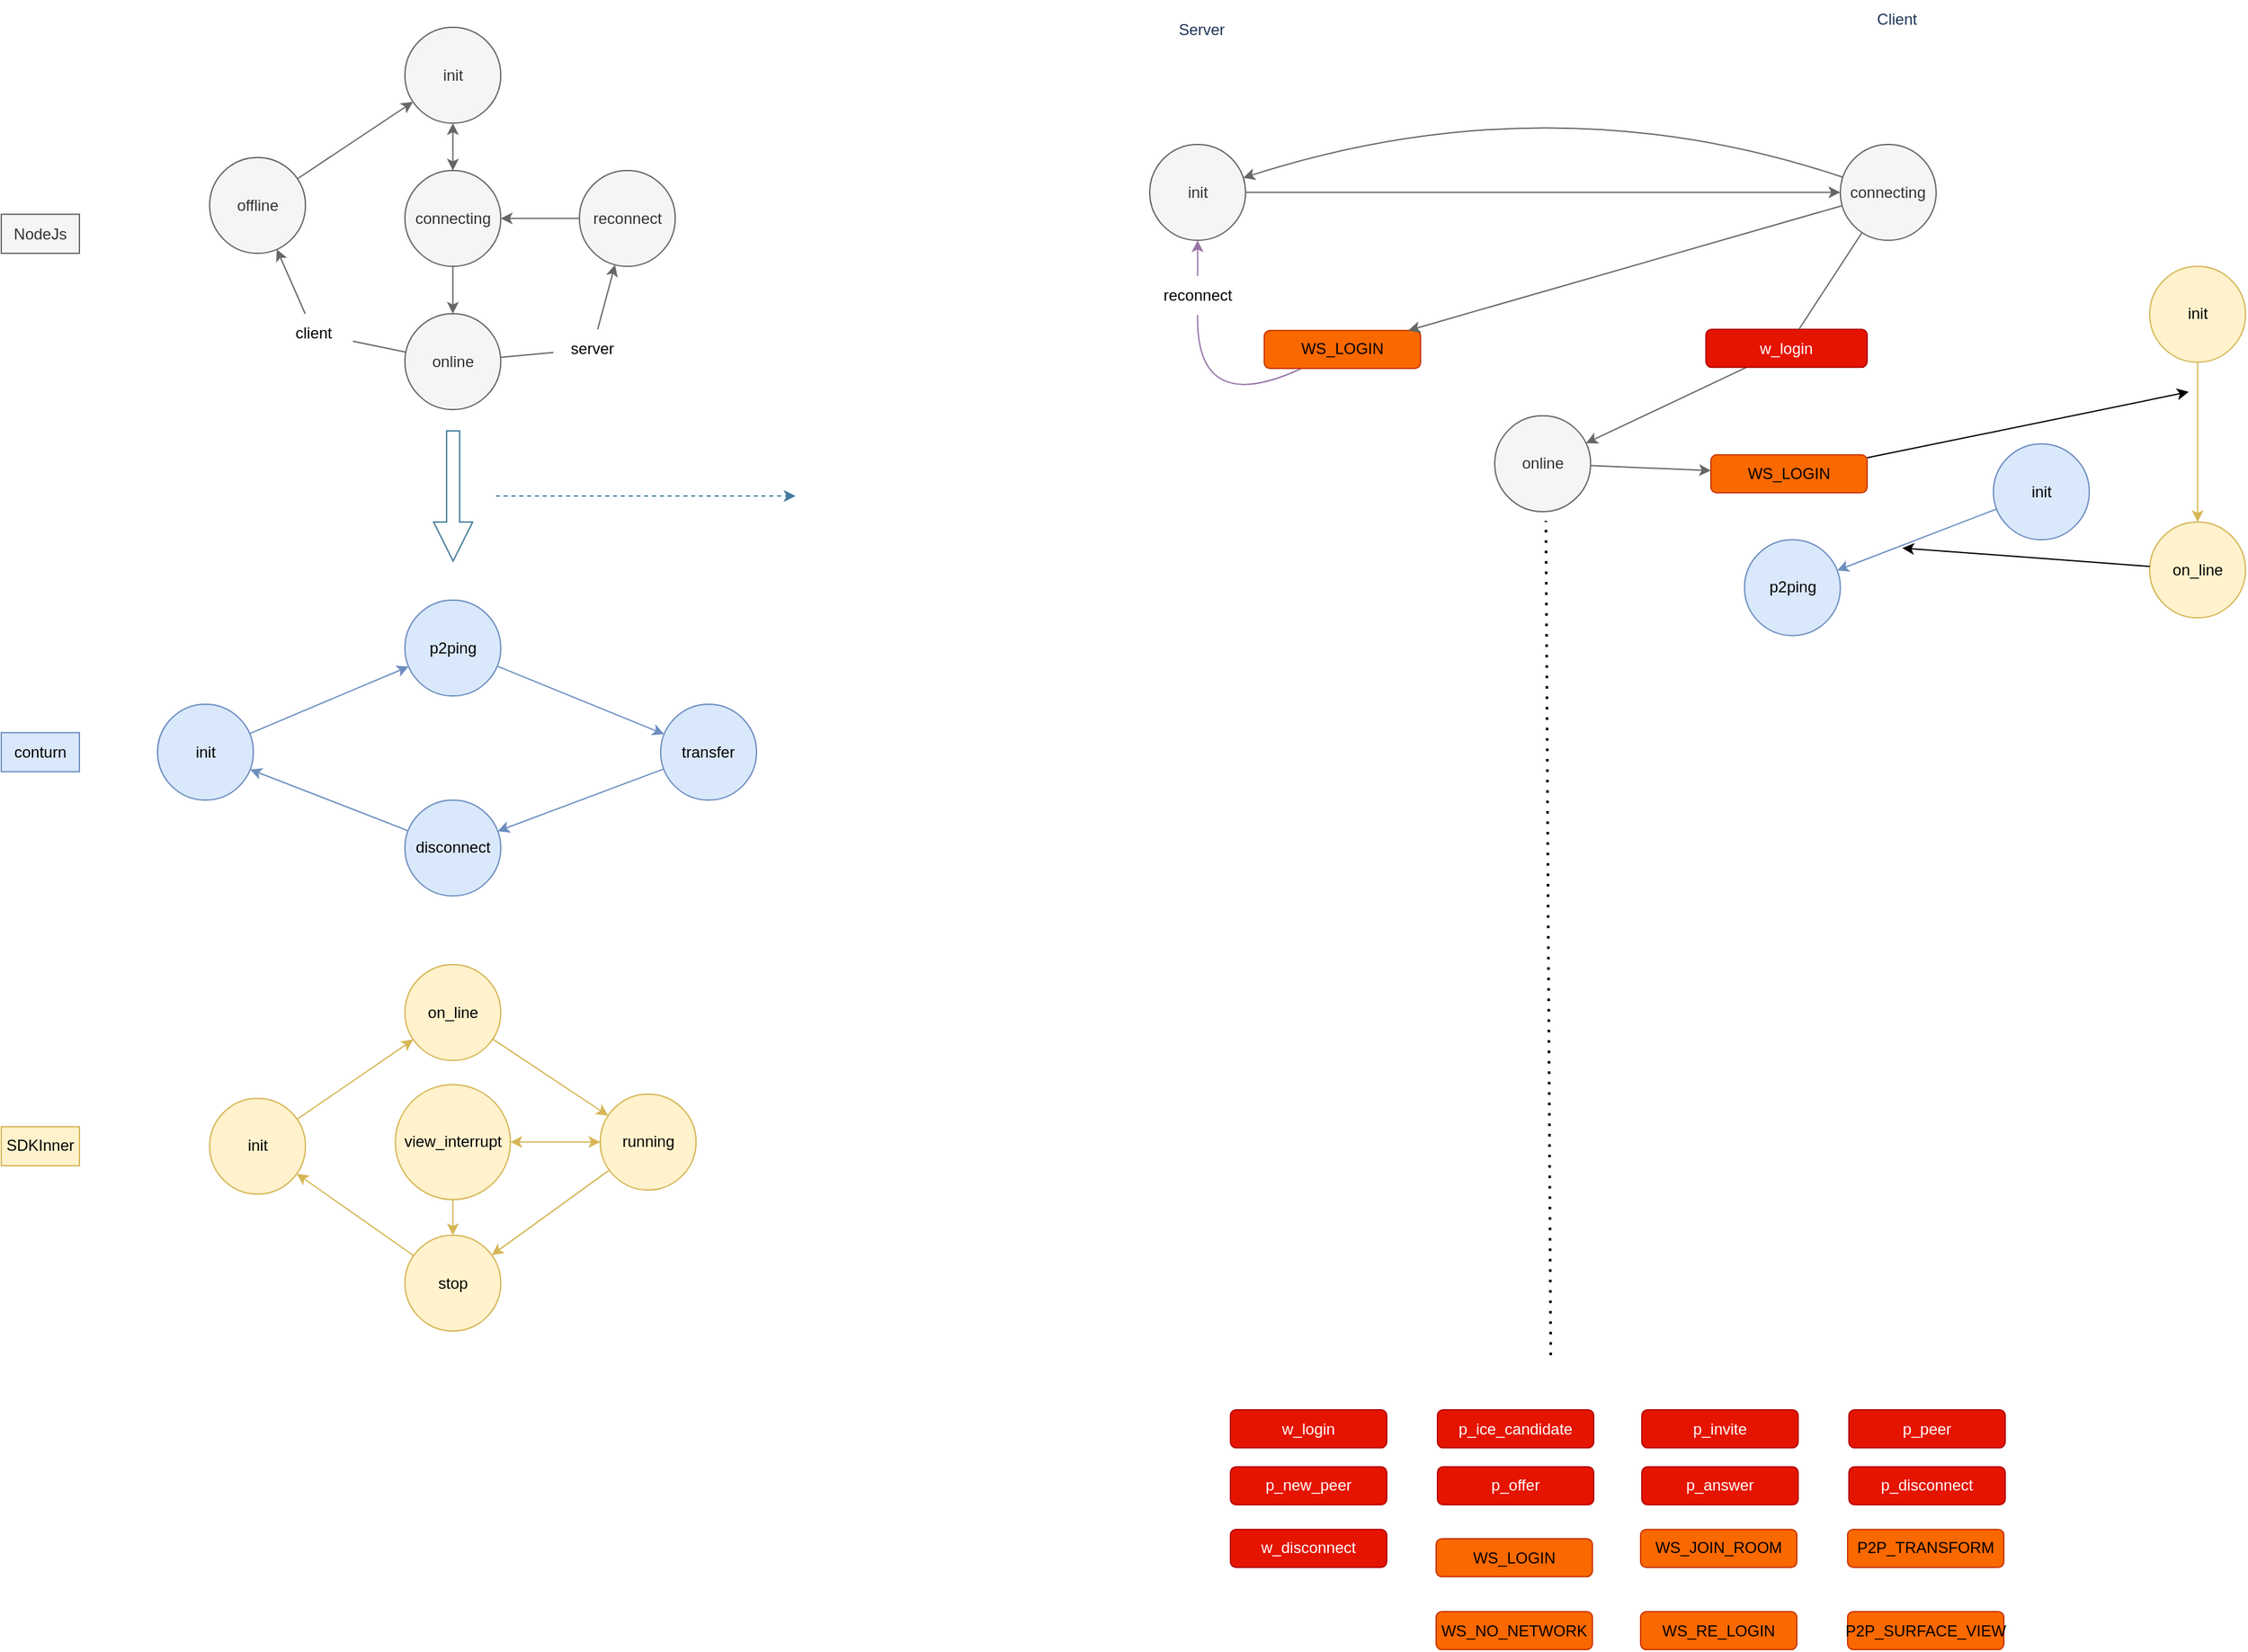 <mxfile version="15.6.1" type="github">
  <diagram id="WvI7xj2JxLElWfbSfk-D" name="第 1 页">
    <mxGraphModel dx="1494" dy="1303" grid="1" gridSize="10" guides="1" tooltips="1" connect="1" arrows="1" fold="1" page="0" pageScale="1" pageWidth="850" pageHeight="1100" background="#FFFFFF" math="1" shadow="0">
      <root>
        <mxCell id="0" />
        <mxCell id="1" parent="0" />
        <mxCell id="RrEIbxPZKFdUbsYzOAZt-2" value="init" style="ellipse;whiteSpace=wrap;html=1;aspect=fixed;fillColor=#dae8fc;strokeColor=#6c8ebf;" vertex="1" parent="1">
          <mxGeometry x="170" y="170" width="73.6" height="73.6" as="geometry" />
        </mxCell>
        <mxCell id="RrEIbxPZKFdUbsYzOAZt-3" value="p2ping" style="ellipse;whiteSpace=wrap;html=1;aspect=fixed;fillColor=#dae8fc;strokeColor=#6c8ebf;" vertex="1" parent="1">
          <mxGeometry x="360.0" y="90" width="73.6" height="73.6" as="geometry" />
        </mxCell>
        <mxCell id="RrEIbxPZKFdUbsYzOAZt-4" value="transfer" style="ellipse;whiteSpace=wrap;html=1;aspect=fixed;fillColor=#dae8fc;strokeColor=#6c8ebf;" vertex="1" parent="1">
          <mxGeometry x="556.4" y="170" width="73.6" height="73.6" as="geometry" />
        </mxCell>
        <mxCell id="RrEIbxPZKFdUbsYzOAZt-5" value="disconnect" style="ellipse;whiteSpace=wrap;html=1;aspect=fixed;fillColor=#dae8fc;strokeColor=#6c8ebf;" vertex="1" parent="1">
          <mxGeometry x="360" y="243.6" width="73.6" height="73.6" as="geometry" />
        </mxCell>
        <mxCell id="RrEIbxPZKFdUbsYzOAZt-15" value="" style="curved=1;endArrow=classic;html=1;rounded=0;strokeColor=#6c8ebf;fontColor=#1D3557;labelBackgroundColor=#F1FAEE;fillColor=#dae8fc;" edge="1" parent="1" source="RrEIbxPZKFdUbsYzOAZt-3" target="RrEIbxPZKFdUbsYzOAZt-4">
          <mxGeometry width="50" height="50" relative="1" as="geometry">
            <mxPoint x="453.2" y="346.8" as="sourcePoint" />
            <mxPoint x="603.2" y="253.6" as="targetPoint" />
            <Array as="points" />
          </mxGeometry>
        </mxCell>
        <mxCell id="RrEIbxPZKFdUbsYzOAZt-16" value="" style="curved=1;endArrow=classic;html=1;rounded=0;strokeColor=#6c8ebf;fontColor=#1D3557;labelBackgroundColor=#F1FAEE;fillColor=#dae8fc;" edge="1" parent="1" source="RrEIbxPZKFdUbsYzOAZt-2" target="RrEIbxPZKFdUbsYzOAZt-3">
          <mxGeometry width="50" height="50" relative="1" as="geometry">
            <mxPoint x="463.2" y="356.8" as="sourcePoint" />
            <mxPoint x="613.2" y="263.6" as="targetPoint" />
            <Array as="points" />
          </mxGeometry>
        </mxCell>
        <mxCell id="RrEIbxPZKFdUbsYzOAZt-17" value="" style="curved=1;endArrow=classic;html=1;rounded=0;strokeColor=#6c8ebf;fontColor=#1D3557;labelBackgroundColor=#F1FAEE;fillColor=#dae8fc;" edge="1" parent="1" source="RrEIbxPZKFdUbsYzOAZt-5" target="RrEIbxPZKFdUbsYzOAZt-2">
          <mxGeometry width="50" height="50" relative="1" as="geometry">
            <mxPoint x="473.2" y="366.8" as="sourcePoint" />
            <mxPoint x="623.2" y="273.6" as="targetPoint" />
            <Array as="points" />
          </mxGeometry>
        </mxCell>
        <mxCell id="RrEIbxPZKFdUbsYzOAZt-18" value="" style="curved=1;endArrow=classic;html=1;rounded=0;strokeColor=#6c8ebf;fontColor=#1D3557;labelBackgroundColor=#F1FAEE;fillColor=#dae8fc;" edge="1" parent="1" source="RrEIbxPZKFdUbsYzOAZt-4" target="RrEIbxPZKFdUbsYzOAZt-5">
          <mxGeometry width="50" height="50" relative="1" as="geometry">
            <mxPoint x="483.2" y="376.8" as="sourcePoint" />
            <mxPoint x="633.2" y="283.6" as="targetPoint" />
            <Array as="points" />
          </mxGeometry>
        </mxCell>
        <mxCell id="RrEIbxPZKFdUbsYzOAZt-19" value="conturn" style="text;html=1;strokeColor=#6c8ebf;fillColor=#dae8fc;align=center;verticalAlign=middle;whiteSpace=wrap;rounded=0;" vertex="1" parent="1">
          <mxGeometry x="50" y="191.8" width="60" height="30" as="geometry" />
        </mxCell>
        <mxCell id="RrEIbxPZKFdUbsYzOAZt-20" value="init" style="ellipse;whiteSpace=wrap;html=1;aspect=fixed;fillColor=#f5f5f5;strokeColor=#666666;fontColor=#333333;" vertex="1" parent="1">
          <mxGeometry x="360" y="-350" width="73.6" height="73.6" as="geometry" />
        </mxCell>
        <mxCell id="RrEIbxPZKFdUbsYzOAZt-21" value="connecting" style="ellipse;whiteSpace=wrap;html=1;aspect=fixed;fillColor=#f5f5f5;strokeColor=#666666;fontColor=#333333;" vertex="1" parent="1">
          <mxGeometry x="360.0" y="-240.0" width="73.6" height="73.6" as="geometry" />
        </mxCell>
        <mxCell id="RrEIbxPZKFdUbsYzOAZt-22" value="online" style="ellipse;whiteSpace=wrap;html=1;aspect=fixed;fillColor=#f5f5f5;strokeColor=#666666;fontColor=#333333;" vertex="1" parent="1">
          <mxGeometry x="360" y="-130" width="73.6" height="73.6" as="geometry" />
        </mxCell>
        <mxCell id="RrEIbxPZKFdUbsYzOAZt-23" value="offline" style="ellipse;whiteSpace=wrap;html=1;aspect=fixed;fillColor=#f5f5f5;strokeColor=#666666;fontColor=#333333;" vertex="1" parent="1">
          <mxGeometry x="210" y="-250.0" width="73.6" height="73.6" as="geometry" />
        </mxCell>
        <mxCell id="RrEIbxPZKFdUbsYzOAZt-24" value="" style="curved=1;endArrow=classic;html=1;rounded=0;strokeColor=#666666;fontColor=#1D3557;labelBackgroundColor=#F1FAEE;fillColor=#f5f5f5;" edge="1" parent="1" source="RrEIbxPZKFdUbsYzOAZt-21" target="RrEIbxPZKFdUbsYzOAZt-22">
          <mxGeometry width="50" height="50" relative="1" as="geometry">
            <mxPoint x="443.2" y="-13.2" as="sourcePoint" />
            <mxPoint x="593.2" y="-106.4" as="targetPoint" />
            <Array as="points" />
          </mxGeometry>
        </mxCell>
        <mxCell id="RrEIbxPZKFdUbsYzOAZt-25" value="" style="curved=1;endArrow=classic;html=1;rounded=0;strokeColor=#666666;fontColor=#1D3557;labelBackgroundColor=#F1FAEE;fillColor=#f5f5f5;startArrow=classic;startFill=1;" edge="1" parent="1" source="RrEIbxPZKFdUbsYzOAZt-20" target="RrEIbxPZKFdUbsYzOAZt-21">
          <mxGeometry width="50" height="50" relative="1" as="geometry">
            <mxPoint x="453.2" y="-3.2" as="sourcePoint" />
            <mxPoint x="603.2" y="-96.4" as="targetPoint" />
            <Array as="points" />
          </mxGeometry>
        </mxCell>
        <mxCell id="RrEIbxPZKFdUbsYzOAZt-26" value="" style="curved=1;endArrow=classic;html=1;rounded=0;strokeColor=#666666;fontColor=#1D3557;labelBackgroundColor=#F1FAEE;fillColor=#f5f5f5;" edge="1" parent="1" source="RrEIbxPZKFdUbsYzOAZt-23" target="RrEIbxPZKFdUbsYzOAZt-20">
          <mxGeometry width="50" height="50" relative="1" as="geometry">
            <mxPoint x="463.2" y="6.8" as="sourcePoint" />
            <mxPoint x="613.2" y="-86.4" as="targetPoint" />
            <Array as="points" />
          </mxGeometry>
        </mxCell>
        <mxCell id="RrEIbxPZKFdUbsYzOAZt-27" value="" style="curved=1;endArrow=classic;html=1;rounded=0;startArrow=none;strokeColor=#666666;fontColor=#1D3557;labelBackgroundColor=#F1FAEE;fillColor=#f5f5f5;" edge="1" parent="1" source="RrEIbxPZKFdUbsYzOAZt-38" target="RrEIbxPZKFdUbsYzOAZt-23">
          <mxGeometry width="50" height="50" relative="1" as="geometry">
            <mxPoint x="473.2" y="16.8" as="sourcePoint" />
            <mxPoint x="623.2" y="-76.4" as="targetPoint" />
            <Array as="points" />
          </mxGeometry>
        </mxCell>
        <mxCell id="RrEIbxPZKFdUbsYzOAZt-28" value="NodeJs" style="text;html=1;strokeColor=#666666;fillColor=#f5f5f5;align=center;verticalAlign=middle;whiteSpace=wrap;rounded=0;fontColor=#333333;" vertex="1" parent="1">
          <mxGeometry x="50" y="-206.4" width="60" height="30" as="geometry" />
        </mxCell>
        <mxCell id="RrEIbxPZKFdUbsYzOAZt-30" value="reconnect" style="ellipse;whiteSpace=wrap;html=1;aspect=fixed;fillColor=#f5f5f5;strokeColor=#666666;fontColor=#333333;" vertex="1" parent="1">
          <mxGeometry x="494.0" y="-240" width="73.6" height="73.6" as="geometry" />
        </mxCell>
        <mxCell id="RrEIbxPZKFdUbsYzOAZt-31" value="" style="curved=1;endArrow=classic;html=1;rounded=0;startArrow=none;strokeColor=#666666;fontColor=#1D3557;labelBackgroundColor=#F1FAEE;fillColor=#f5f5f5;" edge="1" parent="1" target="RrEIbxPZKFdUbsYzOAZt-30" source="RrEIbxPZKFdUbsYzOAZt-36">
          <mxGeometry width="50" height="50" relative="1" as="geometry">
            <mxPoint x="540.002" y="-352.797" as="sourcePoint" />
            <mxPoint x="702.95" y="-240.43" as="targetPoint" />
            <Array as="points" />
          </mxGeometry>
        </mxCell>
        <mxCell id="RrEIbxPZKFdUbsYzOAZt-32" value="" style="curved=1;endArrow=classic;html=1;rounded=0;strokeColor=#666666;fontColor=#1D3557;labelBackgroundColor=#F1FAEE;fillColor=#f5f5f5;" edge="1" parent="1" source="RrEIbxPZKFdUbsYzOAZt-30" target="RrEIbxPZKFdUbsYzOAZt-21">
          <mxGeometry width="50" height="50" relative="1" as="geometry">
            <mxPoint x="582.95" y="-117.23" as="sourcePoint" />
            <mxPoint x="540.407" y="-227.072" as="targetPoint" />
            <Array as="points" />
          </mxGeometry>
        </mxCell>
        <mxCell id="RrEIbxPZKFdUbsYzOAZt-36" value="server" style="text;html=1;align=center;verticalAlign=middle;whiteSpace=wrap;rounded=0;" vertex="1" parent="1">
          <mxGeometry x="474" y="-118" width="60" height="30" as="geometry" />
        </mxCell>
        <mxCell id="RrEIbxPZKFdUbsYzOAZt-37" value="" style="curved=1;endArrow=none;html=1;rounded=0;strokeColor=#666666;fontColor=#1D3557;labelBackgroundColor=#F1FAEE;fillColor=#f5f5f5;" edge="1" parent="1" source="RrEIbxPZKFdUbsYzOAZt-22" target="RrEIbxPZKFdUbsYzOAZt-36">
          <mxGeometry width="50" height="50" relative="1" as="geometry">
            <mxPoint x="573.894" y="-188.804" as="sourcePoint" />
            <mxPoint x="555.867" y="-257.535" as="targetPoint" />
            <Array as="points" />
          </mxGeometry>
        </mxCell>
        <mxCell id="RrEIbxPZKFdUbsYzOAZt-38" value="client" style="text;html=1;align=center;verticalAlign=middle;whiteSpace=wrap;rounded=0;" vertex="1" parent="1">
          <mxGeometry x="260" y="-130" width="60" height="30" as="geometry" />
        </mxCell>
        <mxCell id="RrEIbxPZKFdUbsYzOAZt-39" value="" style="curved=1;endArrow=none;html=1;rounded=0;strokeColor=#666666;fontColor=#1D3557;labelBackgroundColor=#F1FAEE;fillColor=#f5f5f5;" edge="1" parent="1" source="RrEIbxPZKFdUbsYzOAZt-22" target="RrEIbxPZKFdUbsYzOAZt-38">
          <mxGeometry width="50" height="50" relative="1" as="geometry">
            <mxPoint x="548.977" y="-139.67" as="sourcePoint" />
            <mxPoint x="430.657" y="-93.042" as="targetPoint" />
            <Array as="points" />
          </mxGeometry>
        </mxCell>
        <mxCell id="RrEIbxPZKFdUbsYzOAZt-41" value="" style="shape=arrow;endArrow=classic;html=1;rounded=0;strokeColor=#457B9D;fontColor=#1D3557;labelBackgroundColor=#F1FAEE;" edge="1" parent="1">
          <mxGeometry width="50" height="50" relative="1" as="geometry">
            <mxPoint x="397" y="-40" as="sourcePoint" />
            <mxPoint x="397" y="60" as="targetPoint" />
          </mxGeometry>
        </mxCell>
        <mxCell id="RrEIbxPZKFdUbsYzOAZt-44" value="" style="curved=1;endArrow=classic;html=1;rounded=0;dashed=1;strokeColor=#457B9D;fontColor=#1D3557;labelBackgroundColor=#F1FAEE;" edge="1" parent="1">
          <mxGeometry width="50" height="50" relative="1" as="geometry">
            <mxPoint x="430" y="10" as="sourcePoint" />
            <mxPoint x="660" y="10" as="targetPoint" />
          </mxGeometry>
        </mxCell>
        <mxCell id="RrEIbxPZKFdUbsYzOAZt-75" value="Server" style="text;html=1;strokeColor=none;fillColor=none;align=center;verticalAlign=middle;whiteSpace=wrap;rounded=0;sketch=0;fontColor=#1D3557;" vertex="1" parent="1">
          <mxGeometry x="942" y="-363" width="60" height="30" as="geometry" />
        </mxCell>
        <mxCell id="RrEIbxPZKFdUbsYzOAZt-76" value="Client" style="text;html=1;strokeColor=none;fillColor=none;align=center;verticalAlign=middle;whiteSpace=wrap;rounded=0;sketch=0;fontColor=#1D3557;" vertex="1" parent="1">
          <mxGeometry x="1476" y="-371" width="60" height="30" as="geometry" />
        </mxCell>
        <mxCell id="RrEIbxPZKFdUbsYzOAZt-55" value="w_login" style="rounded=1;whiteSpace=wrap;html=1;sketch=0;strokeColor=#B20000;fillColor=#e51400;fontColor=#ffffff;" vertex="1" parent="1">
          <mxGeometry x="994" y="712" width="120" height="29.157" as="geometry" />
        </mxCell>
        <mxCell id="RrEIbxPZKFdUbsYzOAZt-56" value="p_ice_candidate" style="rounded=1;whiteSpace=wrap;html=1;sketch=0;strokeColor=#B20000;fillColor=#e51400;fontColor=#ffffff;" vertex="1" parent="1">
          <mxGeometry x="1153" y="712" width="120" height="29.157" as="geometry" />
        </mxCell>
        <mxCell id="RrEIbxPZKFdUbsYzOAZt-57" value="p_new_peer" style="rounded=1;whiteSpace=wrap;html=1;sketch=0;strokeColor=#B20000;fillColor=#e51400;fontColor=#ffffff;" vertex="1" parent="1">
          <mxGeometry x="994" y="755.735" width="120" height="29.157" as="geometry" />
        </mxCell>
        <mxCell id="RrEIbxPZKFdUbsYzOAZt-58" value="p_offer" style="rounded=1;whiteSpace=wrap;html=1;sketch=0;strokeColor=#B20000;fillColor=#e51400;fontColor=#ffffff;" vertex="1" parent="1">
          <mxGeometry x="1153" y="755.735" width="120" height="29.157" as="geometry" />
        </mxCell>
        <mxCell id="RrEIbxPZKFdUbsYzOAZt-59" value="p_invite" style="rounded=1;whiteSpace=wrap;html=1;sketch=0;strokeColor=#B20000;fillColor=#e51400;fontColor=#ffffff;" vertex="1" parent="1">
          <mxGeometry x="1310" y="712" width="120" height="29.157" as="geometry" />
        </mxCell>
        <mxCell id="RrEIbxPZKFdUbsYzOAZt-60" value="p_peer" style="rounded=1;whiteSpace=wrap;html=1;sketch=0;strokeColor=#B20000;fillColor=#e51400;fontColor=#ffffff;" vertex="1" parent="1">
          <mxGeometry x="1469" y="712" width="120" height="29.157" as="geometry" />
        </mxCell>
        <mxCell id="RrEIbxPZKFdUbsYzOAZt-61" value="p_answer" style="rounded=1;whiteSpace=wrap;html=1;sketch=0;strokeColor=#B20000;fillColor=#e51400;fontColor=#ffffff;" vertex="1" parent="1">
          <mxGeometry x="1310" y="755.735" width="120" height="29.157" as="geometry" />
        </mxCell>
        <mxCell id="RrEIbxPZKFdUbsYzOAZt-62" value="p_disconnect" style="rounded=1;whiteSpace=wrap;html=1;sketch=0;strokeColor=#B20000;fillColor=#e51400;fontColor=#ffffff;" vertex="1" parent="1">
          <mxGeometry x="1469" y="755.735" width="120" height="29.157" as="geometry" />
        </mxCell>
        <mxCell id="RrEIbxPZKFdUbsYzOAZt-63" value="w_disconnect" style="rounded=1;whiteSpace=wrap;html=1;sketch=0;strokeColor=#B20000;fillColor=#e51400;fontColor=#ffffff;" vertex="1" parent="1">
          <mxGeometry x="994" y="803.843" width="120" height="29.157" as="geometry" />
        </mxCell>
        <mxCell id="RrEIbxPZKFdUbsYzOAZt-89" value="" style="curved=1;endArrow=classic;html=1;rounded=0;strokeColor=#9673a6;fontColor=#1D3557;labelBackgroundColor=#F1FAEE;fillColor=#e1d5e7;startArrow=none;exitX=0.5;exitY=0;exitDx=0;exitDy=0;" edge="1" parent="1" source="RrEIbxPZKFdUbsYzOAZt-88" target="RrEIbxPZKFdUbsYzOAZt-95">
          <mxGeometry width="50" height="50" as="geometry">
            <mxPoint x="1024" y="-86.4" as="sourcePoint" />
            <mxPoint x="1777.827" y="408.442" as="targetPoint" />
          </mxGeometry>
        </mxCell>
        <mxCell id="RrEIbxPZKFdUbsYzOAZt-88" value="reconnect" style="text;html=1;align=center;verticalAlign=middle;whiteSpace=wrap;rounded=0;sketch=0;" vertex="1" parent="1">
          <mxGeometry x="938.8" y="-159.04" width="60" height="30" as="geometry" />
        </mxCell>
        <mxCell id="RrEIbxPZKFdUbsYzOAZt-91" value="" style="curved=1;endArrow=none;html=1;rounded=0;strokeColor=#9673a6;fontColor=#1D3557;labelBackgroundColor=#F1FAEE;fillColor=#e1d5e7;entryX=0.5;entryY=1;entryDx=0;entryDy=0;" edge="1" parent="1" source="RrEIbxPZKFdUbsYzOAZt-137" target="RrEIbxPZKFdUbsYzOAZt-88">
          <mxGeometry x="1553.39" y="411.82" width="50" height="50" as="geometry">
            <mxPoint x="1020.418" y="-58.9" as="sourcePoint" />
            <mxPoint x="937.39" y="-88.602" as="targetPoint" />
            <Array as="points">
              <mxPoint x="967" y="-50" />
            </Array>
          </mxGeometry>
        </mxCell>
        <mxCell id="RrEIbxPZKFdUbsYzOAZt-95" value="init" style="ellipse;whiteSpace=wrap;html=1;aspect=fixed;fillColor=#f5f5f5;strokeColor=#666666;fontColor=#333333;" vertex="1" parent="1">
          <mxGeometry x="932" y="-260" width="73.6" height="73.6" as="geometry" />
        </mxCell>
        <mxCell id="RrEIbxPZKFdUbsYzOAZt-98" value="connecting" style="ellipse;whiteSpace=wrap;html=1;aspect=fixed;fillColor=#f5f5f5;strokeColor=#666666;fontColor=#333333;" vertex="1" parent="1">
          <mxGeometry x="1462.4" y="-260.0" width="73.6" height="73.6" as="geometry" />
        </mxCell>
        <mxCell id="RrEIbxPZKFdUbsYzOAZt-99" value="" style="curved=1;endArrow=classic;html=1;rounded=0;strokeColor=#666666;fontColor=#1D3557;labelBackgroundColor=#F1FAEE;fillColor=#f5f5f5;" edge="1" parent="1" target="RrEIbxPZKFdUbsYzOAZt-98" source="RrEIbxPZKFdUbsYzOAZt-95">
          <mxGeometry width="50" height="50" relative="1" as="geometry">
            <mxPoint x="1154.19" y="-293.0" as="sourcePoint" />
            <mxPoint x="1360.59" y="-113.0" as="targetPoint" />
            <Array as="points" />
          </mxGeometry>
        </mxCell>
        <mxCell id="RrEIbxPZKFdUbsYzOAZt-100" value="" style="curved=1;endArrow=classic;html=1;rounded=0;strokeColor=#666666;fontColor=#1D3557;labelBackgroundColor=#F1FAEE;fillColor=#f5f5f5;" edge="1" parent="1" source="RrEIbxPZKFdUbsYzOAZt-98" target="RrEIbxPZKFdUbsYzOAZt-95">
          <mxGeometry width="50" height="50" relative="1" as="geometry">
            <mxPoint x="1015.598" y="-212.787" as="sourcePoint" />
            <mxPoint x="1045" y="-305" as="targetPoint" />
            <Array as="points">
              <mxPoint x="1240" y="-310" />
            </Array>
          </mxGeometry>
        </mxCell>
        <mxCell id="RrEIbxPZKFdUbsYzOAZt-111" value="WS_JOIN_ROOM" style="rounded=1;whiteSpace=wrap;html=1;sketch=0;strokeColor=#C73500;fillColor=#fa6800;fontColor=#000000;" vertex="1" parent="1">
          <mxGeometry x="1309" y="803.845" width="120" height="29.157" as="geometry" />
        </mxCell>
        <mxCell id="RrEIbxPZKFdUbsYzOAZt-112" value="P2P_TRANSFORM" style="rounded=1;whiteSpace=wrap;html=1;sketch=0;strokeColor=#C73500;fillColor=#fa6800;fontColor=#000000;" vertex="1" parent="1">
          <mxGeometry x="1468" y="803.845" width="120" height="29.157" as="geometry" />
        </mxCell>
        <mxCell id="RrEIbxPZKFdUbsYzOAZt-113" value="WS_NO_NETWORK" style="rounded=1;whiteSpace=wrap;html=1;sketch=0;strokeColor=#C73500;fillColor=#fa6800;fontColor=#000000;" vertex="1" parent="1">
          <mxGeometry x="1152" y="867.005" width="120" height="29.157" as="geometry" />
        </mxCell>
        <mxCell id="RrEIbxPZKFdUbsYzOAZt-114" value="WS_RE_LOGIN" style="rounded=1;whiteSpace=wrap;html=1;sketch=0;strokeColor=#C73500;fillColor=#fa6800;fontColor=#000000;" vertex="1" parent="1">
          <mxGeometry x="1309" y="867.005" width="120" height="29.157" as="geometry" />
        </mxCell>
        <mxCell id="RrEIbxPZKFdUbsYzOAZt-115" value="P2P_SURFACE_VIEW" style="rounded=1;whiteSpace=wrap;html=1;sketch=0;strokeColor=#C73500;fillColor=#fa6800;fontColor=#000000;" vertex="1" parent="1">
          <mxGeometry x="1468" y="867.005" width="120" height="29.157" as="geometry" />
        </mxCell>
        <mxCell id="RrEIbxPZKFdUbsYzOAZt-116" value="WS_LOGIN" style="rounded=1;whiteSpace=wrap;html=1;sketch=0;strokeColor=#C73500;fillColor=#fa6800;fontColor=#000000;" vertex="1" parent="1">
          <mxGeometry x="1152" y="811.005" width="120" height="29.157" as="geometry" />
        </mxCell>
        <mxCell id="RrEIbxPZKFdUbsYzOAZt-103" value="online" style="ellipse;whiteSpace=wrap;html=1;aspect=fixed;fillColor=#f5f5f5;strokeColor=#666666;fontColor=#333333;" vertex="1" parent="1">
          <mxGeometry x="1197" y="-51.6" width="73.6" height="73.6" as="geometry" />
        </mxCell>
        <mxCell id="RrEIbxPZKFdUbsYzOAZt-122" value="" style="endArrow=none;dashed=1;html=1;dashPattern=1 3;strokeWidth=2;rounded=1;sketch=0;fontColor=#1D3557;fillColor=#A8DADC;curved=0;" edge="1" parent="1">
          <mxGeometry width="50" height="50" relative="1" as="geometry">
            <mxPoint x="1240" y="670" as="sourcePoint" />
            <mxPoint x="1236.285" y="29.162" as="targetPoint" />
          </mxGeometry>
        </mxCell>
        <mxCell id="RrEIbxPZKFdUbsYzOAZt-132" value="SDKInner" style="text;html=1;strokeColor=#d6b656;fillColor=#fff2cc;align=center;verticalAlign=middle;whiteSpace=wrap;rounded=0;" vertex="1" parent="1">
          <mxGeometry x="50" y="494.49" width="60" height="30" as="geometry" />
        </mxCell>
        <mxCell id="RrEIbxPZKFdUbsYzOAZt-124" value="init" style="ellipse;whiteSpace=wrap;html=1;aspect=fixed;fillColor=#fff2cc;strokeColor=#d6b656;" vertex="1" parent="1">
          <mxGeometry x="210" y="472.69" width="73.6" height="73.6" as="geometry" />
        </mxCell>
        <mxCell id="RrEIbxPZKFdUbsYzOAZt-125" value="on_line" style="ellipse;whiteSpace=wrap;html=1;aspect=fixed;fillColor=#fff2cc;strokeColor=#d6b656;" vertex="1" parent="1">
          <mxGeometry x="360.0" y="370" width="73.6" height="73.6" as="geometry" />
        </mxCell>
        <mxCell id="RrEIbxPZKFdUbsYzOAZt-126" value="running" style="ellipse;whiteSpace=wrap;html=1;aspect=fixed;fillColor=#fff2cc;strokeColor=#d6b656;" vertex="1" parent="1">
          <mxGeometry x="510" y="469.49" width="73.6" height="73.6" as="geometry" />
        </mxCell>
        <mxCell id="RrEIbxPZKFdUbsYzOAZt-127" value="stop" style="ellipse;whiteSpace=wrap;html=1;aspect=fixed;fillColor=#fff2cc;strokeColor=#d6b656;" vertex="1" parent="1">
          <mxGeometry x="360" y="577.87" width="73.6" height="73.6" as="geometry" />
        </mxCell>
        <mxCell id="RrEIbxPZKFdUbsYzOAZt-128" value="" style="curved=1;endArrow=classic;html=1;rounded=0;strokeColor=#d6b656;fontColor=#1D3557;labelBackgroundColor=#F1FAEE;fillColor=#fff2cc;" edge="1" parent="1" source="RrEIbxPZKFdUbsYzOAZt-125" target="RrEIbxPZKFdUbsYzOAZt-126">
          <mxGeometry x="170" y="370" width="50" height="50" as="geometry">
            <mxPoint x="453.2" y="649.49" as="sourcePoint" />
            <mxPoint x="603.2" y="556.29" as="targetPoint" />
            <Array as="points" />
          </mxGeometry>
        </mxCell>
        <mxCell id="RrEIbxPZKFdUbsYzOAZt-129" value="" style="curved=1;endArrow=classic;html=1;rounded=0;strokeColor=#d6b656;fontColor=#1D3557;labelBackgroundColor=#F1FAEE;fillColor=#fff2cc;" edge="1" parent="1" source="RrEIbxPZKFdUbsYzOAZt-124" target="RrEIbxPZKFdUbsYzOAZt-125">
          <mxGeometry x="170" y="370" width="50" height="50" as="geometry">
            <mxPoint x="463.2" y="659.49" as="sourcePoint" />
            <mxPoint x="613.2" y="566.29" as="targetPoint" />
            <Array as="points" />
          </mxGeometry>
        </mxCell>
        <mxCell id="RrEIbxPZKFdUbsYzOAZt-130" value="" style="curved=1;endArrow=classic;html=1;rounded=0;strokeColor=#d6b656;fontColor=#1D3557;labelBackgroundColor=#F1FAEE;fillColor=#fff2cc;" edge="1" parent="1" source="RrEIbxPZKFdUbsYzOAZt-127" target="RrEIbxPZKFdUbsYzOAZt-124">
          <mxGeometry x="170" y="370" width="50" height="50" as="geometry">
            <mxPoint x="473.2" y="669.49" as="sourcePoint" />
            <mxPoint x="623.2" y="576.29" as="targetPoint" />
            <Array as="points" />
          </mxGeometry>
        </mxCell>
        <mxCell id="RrEIbxPZKFdUbsYzOAZt-131" value="" style="curved=1;endArrow=classic;html=1;rounded=0;strokeColor=#d6b656;fontColor=#1D3557;labelBackgroundColor=#F1FAEE;fillColor=#fff2cc;" edge="1" parent="1" source="RrEIbxPZKFdUbsYzOAZt-126" target="RrEIbxPZKFdUbsYzOAZt-127">
          <mxGeometry x="170" y="370" width="50" height="50" as="geometry">
            <mxPoint x="483.2" y="679.49" as="sourcePoint" />
            <mxPoint x="633.2" y="586.29" as="targetPoint" />
            <Array as="points" />
          </mxGeometry>
        </mxCell>
        <mxCell id="RrEIbxPZKFdUbsYzOAZt-133" value="view_interrupt" style="ellipse;whiteSpace=wrap;html=1;aspect=fixed;fillColor=#fff2cc;strokeColor=#d6b656;" vertex="1" parent="1">
          <mxGeometry x="352.61" y="462.1" width="88.38" height="88.38" as="geometry" />
        </mxCell>
        <mxCell id="RrEIbxPZKFdUbsYzOAZt-134" value="" style="curved=1;endArrow=classic;html=1;rounded=0;strokeColor=#d6b656;fontColor=#1D3557;labelBackgroundColor=#F1FAEE;fillColor=#fff2cc;" edge="1" parent="1" source="RrEIbxPZKFdUbsYzOAZt-133" target="RrEIbxPZKFdUbsYzOAZt-127">
          <mxGeometry x="170" y="370" width="50" height="50" as="geometry">
            <mxPoint x="474.4" y="578.39" as="sourcePoint" />
            <mxPoint x="234.416" y="444.011" as="targetPoint" />
            <Array as="points" />
          </mxGeometry>
        </mxCell>
        <mxCell id="RrEIbxPZKFdUbsYzOAZt-135" value="" style="curved=1;endArrow=classic;html=1;rounded=0;strokeColor=#d6b656;fontColor=#1D3557;labelBackgroundColor=#F1FAEE;fillColor=#fff2cc;startArrow=classic;startFill=1;" edge="1" parent="1" target="RrEIbxPZKFdUbsYzOAZt-133" source="RrEIbxPZKFdUbsYzOAZt-126">
          <mxGeometry x="170" y="370" width="50" height="50" as="geometry">
            <mxPoint x="567.596" y="443.604" as="sourcePoint" />
            <mxPoint x="634.4" y="495.19" as="targetPoint" />
            <Array as="points" />
          </mxGeometry>
        </mxCell>
        <mxCell id="RrEIbxPZKFdUbsYzOAZt-137" value="WS_LOGIN" style="rounded=1;whiteSpace=wrap;html=1;sketch=0;strokeColor=#C73500;fillColor=#fa6800;fontColor=#000000;" vertex="1" parent="1">
          <mxGeometry x="1020" y="-117.155" width="120" height="29.157" as="geometry" />
        </mxCell>
        <mxCell id="RrEIbxPZKFdUbsYzOAZt-140" value="" style="curved=1;endArrow=classic;html=1;rounded=0;strokeColor=#666666;fontColor=#1D3557;labelBackgroundColor=#F1FAEE;fillColor=#f5f5f5;startArrow=none;" edge="1" parent="1" source="RrEIbxPZKFdUbsYzOAZt-80" target="RrEIbxPZKFdUbsYzOAZt-103">
          <mxGeometry width="50" height="50" relative="1" as="geometry">
            <mxPoint x="1022.6" y="-164.8" as="sourcePoint" />
            <mxPoint x="1479.4" y="-164.8" as="targetPoint" />
            <Array as="points" />
          </mxGeometry>
        </mxCell>
        <mxCell id="RrEIbxPZKFdUbsYzOAZt-80" value="w_login" style="rounded=1;whiteSpace=wrap;html=1;sketch=0;strokeColor=#B20000;fillColor=#e51400;fontColor=#ffffff;" vertex="1" parent="1">
          <mxGeometry x="1359.2" y="-118" width="123.8" height="29.16" as="geometry" />
        </mxCell>
        <mxCell id="RrEIbxPZKFdUbsYzOAZt-141" value="" style="curved=1;endArrow=none;html=1;rounded=0;strokeColor=#666666;fontColor=#1D3557;labelBackgroundColor=#F1FAEE;fillColor=#f5f5f5;" edge="1" parent="1" source="RrEIbxPZKFdUbsYzOAZt-98" target="RrEIbxPZKFdUbsYzOAZt-80">
          <mxGeometry width="50" height="50" relative="1" as="geometry">
            <mxPoint x="1467.668" y="-204.226" as="sourcePoint" />
            <mxPoint x="1267.745" y="-83.731" as="targetPoint" />
            <Array as="points" />
          </mxGeometry>
        </mxCell>
        <mxCell id="RrEIbxPZKFdUbsYzOAZt-142" value="" style="curved=1;endArrow=classic;html=1;rounded=0;strokeColor=#666666;fontColor=#1D3557;labelBackgroundColor=#F1FAEE;fillColor=#f5f5f5;" edge="1" parent="1" source="RrEIbxPZKFdUbsYzOAZt-98" target="RrEIbxPZKFdUbsYzOAZt-137">
          <mxGeometry width="50" height="50" relative="1" as="geometry">
            <mxPoint x="1015.6" y="-213.2" as="sourcePoint" />
            <mxPoint x="1472.4" y="-213.2" as="targetPoint" />
          </mxGeometry>
        </mxCell>
        <mxCell id="RrEIbxPZKFdUbsYzOAZt-149" style="edgeStyle=none;rounded=1;sketch=0;orthogonalLoop=1;jettySize=auto;html=1;fontColor=#1D3557;startArrow=none;startFill=0;strokeColor=#000000;fillColor=#A8DADC;" edge="1" parent="1" source="RrEIbxPZKFdUbsYzOAZt-143">
          <mxGeometry relative="1" as="geometry">
            <mxPoint x="1730" y="-70" as="targetPoint" />
          </mxGeometry>
        </mxCell>
        <mxCell id="RrEIbxPZKFdUbsYzOAZt-143" value="WS_LOGIN" style="rounded=1;whiteSpace=wrap;html=1;sketch=0;strokeColor=#C73500;fillColor=#fa6800;fontColor=#000000;" vertex="1" parent="1">
          <mxGeometry x="1363" y="-21.595" width="120" height="29.157" as="geometry" />
        </mxCell>
        <mxCell id="RrEIbxPZKFdUbsYzOAZt-144" value="" style="curved=1;endArrow=classic;html=1;rounded=0;strokeColor=#666666;fontColor=#1D3557;labelBackgroundColor=#F1FAEE;fillColor=#f5f5f5;" edge="1" parent="1" target="RrEIbxPZKFdUbsYzOAZt-143" source="RrEIbxPZKFdUbsYzOAZt-103">
          <mxGeometry width="50" height="50" relative="1" as="geometry">
            <mxPoint x="1837.395" y="-166.3" as="sourcePoint" />
            <mxPoint x="1846.4" y="-164.8" as="targetPoint" />
            <Array as="points" />
          </mxGeometry>
        </mxCell>
        <mxCell id="RrEIbxPZKFdUbsYzOAZt-146" value="init" style="ellipse;whiteSpace=wrap;html=1;aspect=fixed;fillColor=#fff2cc;strokeColor=#d6b656;" vertex="1" parent="1">
          <mxGeometry x="1700" y="-166.4" width="73.6" height="73.6" as="geometry" />
        </mxCell>
        <mxCell id="RrEIbxPZKFdUbsYzOAZt-147" value="on_line" style="ellipse;whiteSpace=wrap;html=1;aspect=fixed;fillColor=#fff2cc;strokeColor=#d6b656;" vertex="1" parent="1">
          <mxGeometry x="1700" y="30.0" width="73.6" height="73.6" as="geometry" />
        </mxCell>
        <mxCell id="RrEIbxPZKFdUbsYzOAZt-148" value="" style="curved=1;endArrow=classic;html=1;rounded=0;strokeColor=#d6b656;fontColor=#1D3557;labelBackgroundColor=#F1FAEE;fillColor=#fff2cc;" edge="1" parent="1" source="RrEIbxPZKFdUbsYzOAZt-146" target="RrEIbxPZKFdUbsYzOAZt-147">
          <mxGeometry x="1450" y="100.0" width="50" height="50" as="geometry">
            <mxPoint x="1743.2" y="389.49" as="sourcePoint" />
            <mxPoint x="1893.2" y="296.29" as="targetPoint" />
            <Array as="points" />
          </mxGeometry>
        </mxCell>
        <mxCell id="RrEIbxPZKFdUbsYzOAZt-150" value="init" style="ellipse;whiteSpace=wrap;html=1;aspect=fixed;fillColor=#dae8fc;strokeColor=#6c8ebf;" vertex="1" parent="1">
          <mxGeometry x="1580" y="-30" width="73.6" height="73.6" as="geometry" />
        </mxCell>
        <mxCell id="RrEIbxPZKFdUbsYzOAZt-151" value="p2ping" style="ellipse;whiteSpace=wrap;html=1;aspect=fixed;fillColor=#dae8fc;strokeColor=#6c8ebf;" vertex="1" parent="1">
          <mxGeometry x="1388.8" y="43.6" width="73.6" height="73.6" as="geometry" />
        </mxCell>
        <mxCell id="RrEIbxPZKFdUbsYzOAZt-152" value="" style="curved=1;endArrow=classic;html=1;rounded=0;strokeColor=#6c8ebf;fontColor=#1D3557;labelBackgroundColor=#F1FAEE;fillColor=#dae8fc;" edge="1" parent="1" source="RrEIbxPZKFdUbsYzOAZt-150" target="RrEIbxPZKFdUbsYzOAZt-151">
          <mxGeometry width="50" height="50" relative="1" as="geometry">
            <mxPoint x="1953.2" y="296.8" as="sourcePoint" />
            <mxPoint x="2103.2" y="203.6" as="targetPoint" />
            <Array as="points" />
          </mxGeometry>
        </mxCell>
        <mxCell id="RrEIbxPZKFdUbsYzOAZt-153" style="edgeStyle=none;rounded=1;sketch=0;orthogonalLoop=1;jettySize=auto;html=1;fontColor=#1D3557;startArrow=none;startFill=0;strokeColor=#000000;fillColor=#A8DADC;" edge="1" parent="1" source="RrEIbxPZKFdUbsYzOAZt-147">
          <mxGeometry relative="1" as="geometry">
            <mxPoint x="1492.014" y="-11.595" as="sourcePoint" />
            <mxPoint x="1510" y="50" as="targetPoint" />
          </mxGeometry>
        </mxCell>
      </root>
    </mxGraphModel>
  </diagram>
</mxfile>
